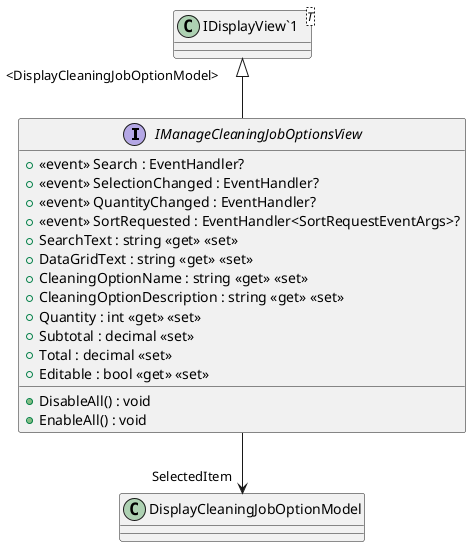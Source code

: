 @startuml
interface IManageCleaningJobOptionsView {
    +  <<event>> Search : EventHandler? 
    +  <<event>> SelectionChanged : EventHandler? 
    +  <<event>> QuantityChanged : EventHandler? 
    +  <<event>> SortRequested : EventHandler<SortRequestEventArgs>? 
    + SearchText : string <<get>> <<set>>
    + DataGridText : string <<get>> <<set>>
    + CleaningOptionName : string <<get>> <<set>>
    + CleaningOptionDescription : string <<get>> <<set>>
    + Quantity : int <<get>> <<set>>
    + Subtotal : decimal <<set>>
    + Total : decimal <<set>>
    + Editable : bool <<get>> <<set>>
    + DisableAll() : void
    + EnableAll() : void
}
class "IDisplayView`1"<T> {
}
"IDisplayView`1" "<DisplayCleaningJobOptionModel>" <|-- IManageCleaningJobOptionsView
IManageCleaningJobOptionsView --> "SelectedItem" DisplayCleaningJobOptionModel
@enduml
